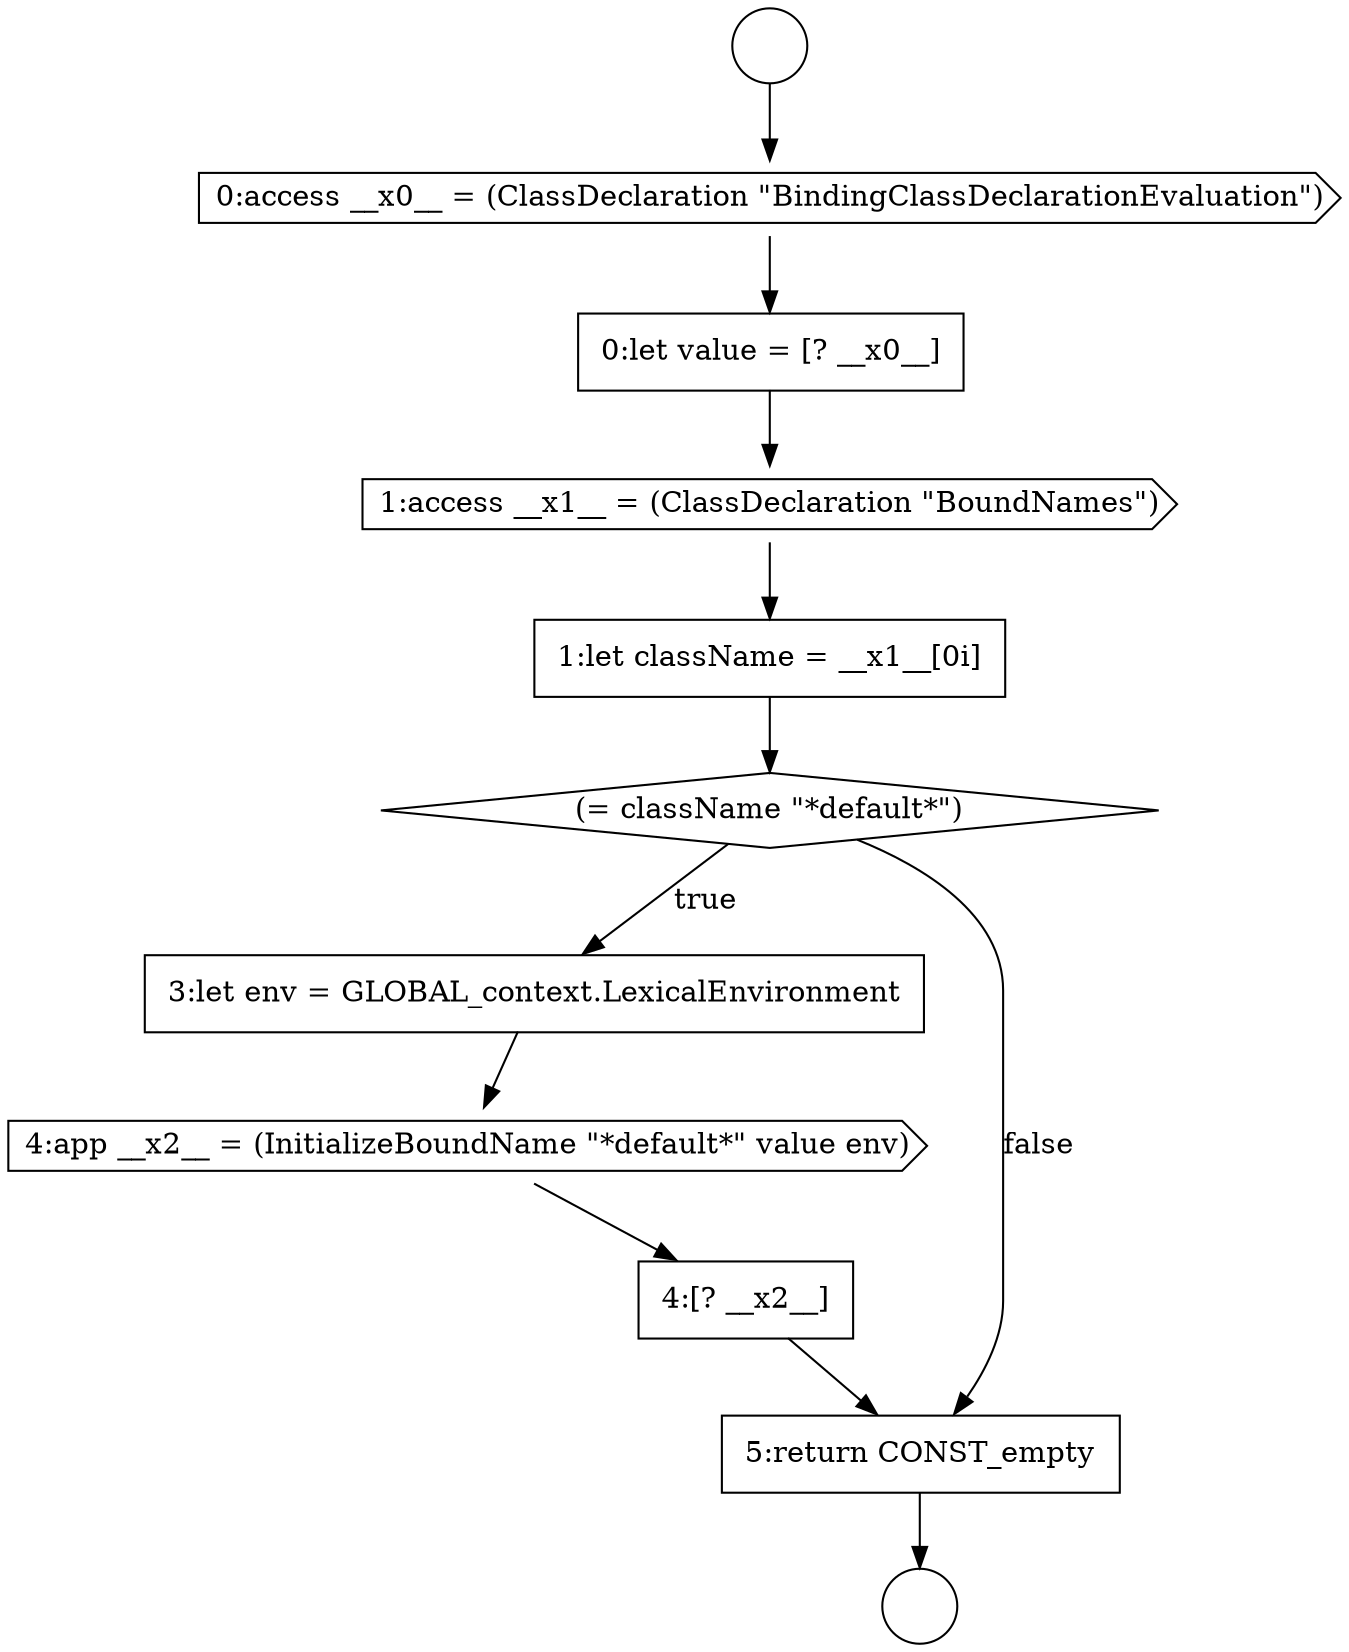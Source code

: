 digraph {
  node11635 [shape=none, margin=0, label=<<font color="black">
    <table border="0" cellborder="1" cellspacing="0" cellpadding="10">
      <tr><td align="left">3:let env = GLOBAL_context.LexicalEnvironment</td></tr>
    </table>
  </font>> color="black" fillcolor="white" style=filled]
  node11628 [shape=circle label=" " color="black" fillcolor="white" style=filled]
  node11632 [shape=cds, label=<<font color="black">1:access __x1__ = (ClassDeclaration &quot;BoundNames&quot;)</font>> color="black" fillcolor="white" style=filled]
  node11634 [shape=diamond, label=<<font color="black">(= className &quot;*default*&quot;)</font>> color="black" fillcolor="white" style=filled]
  node11629 [shape=circle label=" " color="black" fillcolor="white" style=filled]
  node11638 [shape=none, margin=0, label=<<font color="black">
    <table border="0" cellborder="1" cellspacing="0" cellpadding="10">
      <tr><td align="left">5:return CONST_empty</td></tr>
    </table>
  </font>> color="black" fillcolor="white" style=filled]
  node11633 [shape=none, margin=0, label=<<font color="black">
    <table border="0" cellborder="1" cellspacing="0" cellpadding="10">
      <tr><td align="left">1:let className = __x1__[0i]</td></tr>
    </table>
  </font>> color="black" fillcolor="white" style=filled]
  node11630 [shape=cds, label=<<font color="black">0:access __x0__ = (ClassDeclaration &quot;BindingClassDeclarationEvaluation&quot;)</font>> color="black" fillcolor="white" style=filled]
  node11637 [shape=none, margin=0, label=<<font color="black">
    <table border="0" cellborder="1" cellspacing="0" cellpadding="10">
      <tr><td align="left">4:[? __x2__]</td></tr>
    </table>
  </font>> color="black" fillcolor="white" style=filled]
  node11636 [shape=cds, label=<<font color="black">4:app __x2__ = (InitializeBoundName &quot;*default*&quot; value env)</font>> color="black" fillcolor="white" style=filled]
  node11631 [shape=none, margin=0, label=<<font color="black">
    <table border="0" cellborder="1" cellspacing="0" cellpadding="10">
      <tr><td align="left">0:let value = [? __x0__]</td></tr>
    </table>
  </font>> color="black" fillcolor="white" style=filled]
  node11638 -> node11629 [ color="black"]
  node11633 -> node11634 [ color="black"]
  node11634 -> node11635 [label=<<font color="black">true</font>> color="black"]
  node11634 -> node11638 [label=<<font color="black">false</font>> color="black"]
  node11630 -> node11631 [ color="black"]
  node11636 -> node11637 [ color="black"]
  node11632 -> node11633 [ color="black"]
  node11628 -> node11630 [ color="black"]
  node11637 -> node11638 [ color="black"]
  node11635 -> node11636 [ color="black"]
  node11631 -> node11632 [ color="black"]
}
